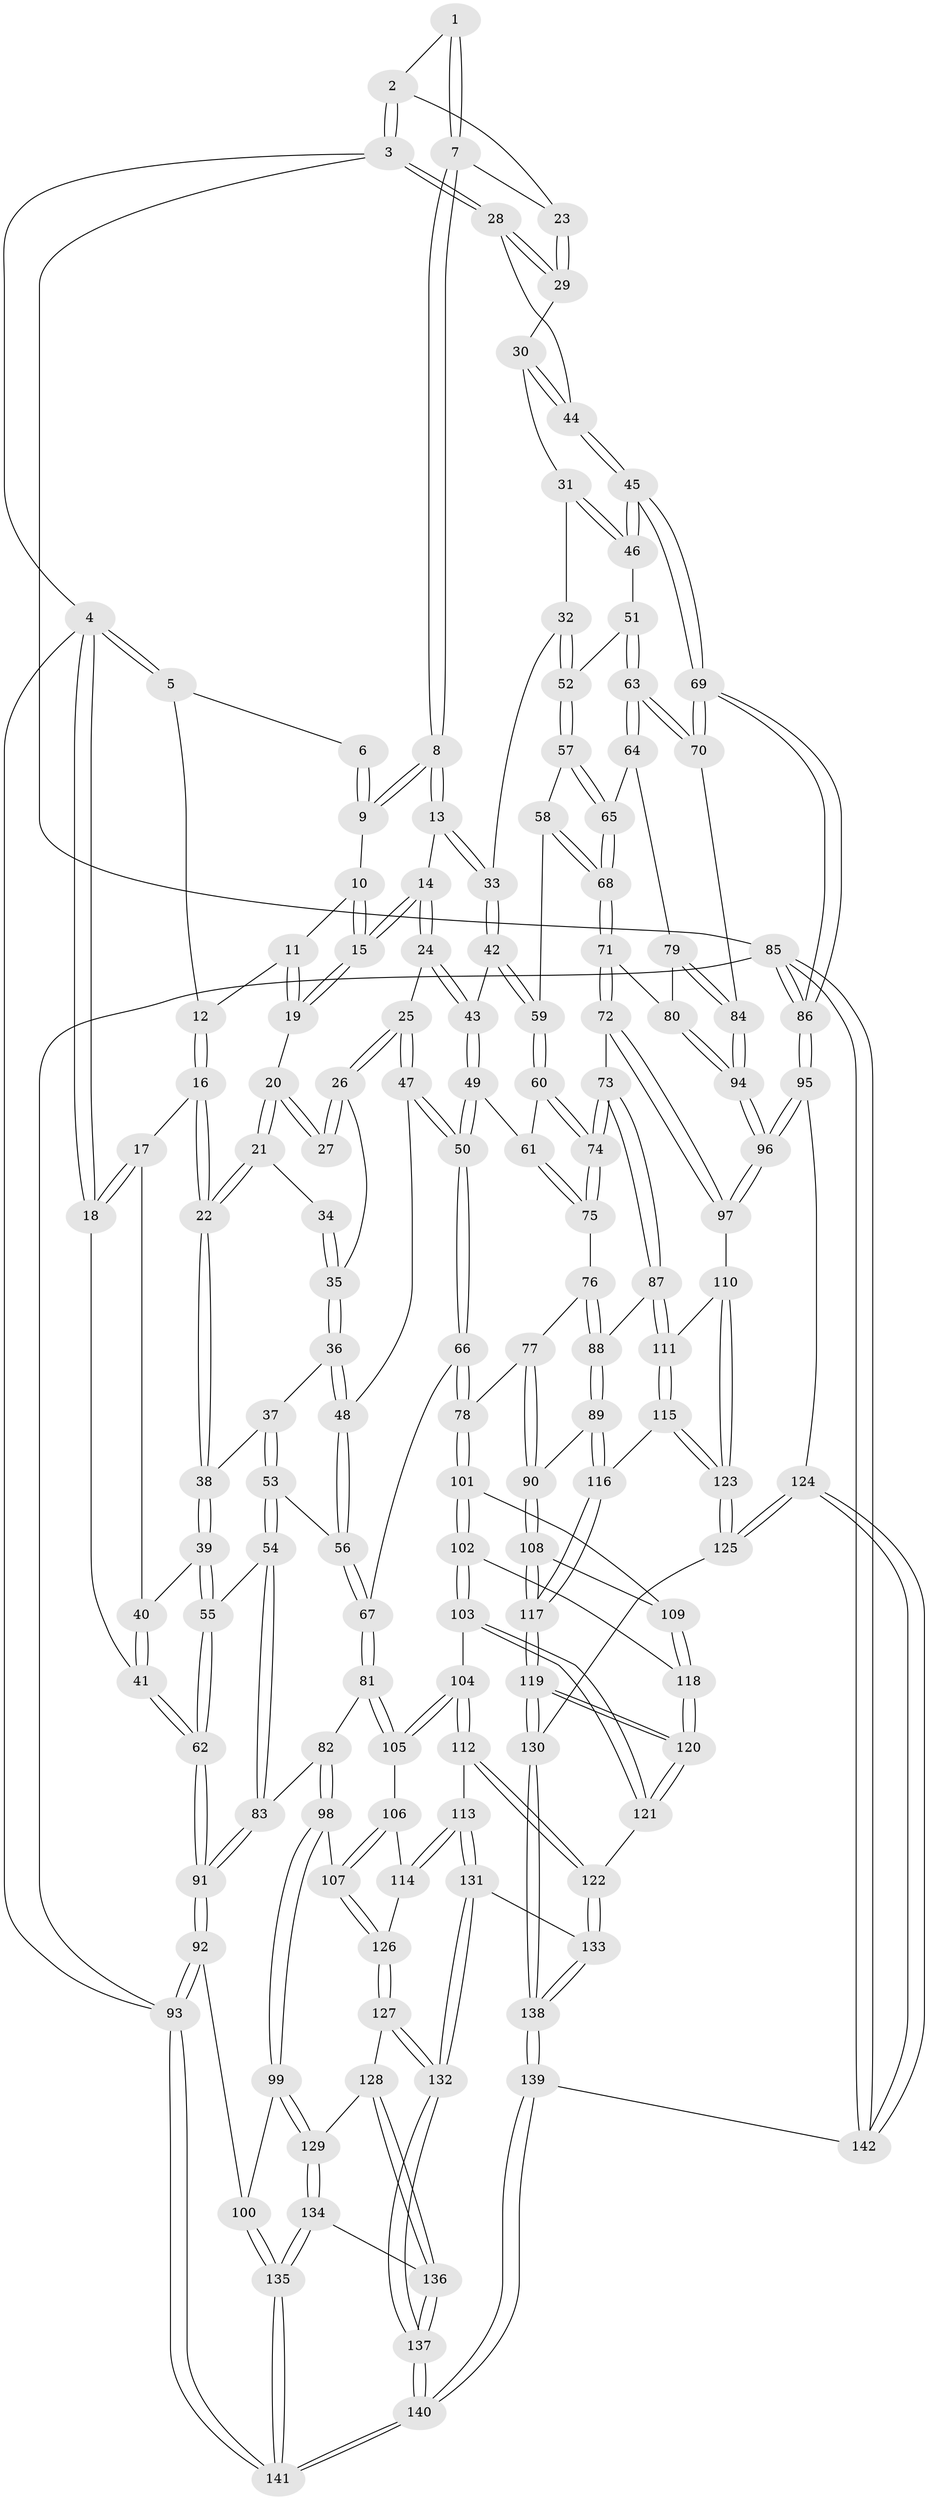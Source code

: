 // Generated by graph-tools (version 1.1) at 2025/51/03/09/25 03:51:07]
// undirected, 142 vertices, 352 edges
graph export_dot {
graph [start="1"]
  node [color=gray90,style=filled];
  1 [pos="+0.6052100013312133+0"];
  2 [pos="+1+0"];
  3 [pos="+1+0"];
  4 [pos="+0+0"];
  5 [pos="+0.08651656512998519+0"];
  6 [pos="+0.4810568910194574+0"];
  7 [pos="+0.6799473431176036+0.12070276891892968"];
  8 [pos="+0.6343561080479911+0.15232774591605336"];
  9 [pos="+0.475596667380857+0"];
  10 [pos="+0.4547515363692731+0"];
  11 [pos="+0.30240461473917424+0.08835167264486639"];
  12 [pos="+0.20786998179948585+0.04077497637479263"];
  13 [pos="+0.6231183127255577+0.16872856404653508"];
  14 [pos="+0.46884103209648736+0.13526903464673154"];
  15 [pos="+0.46040390780514084+0.12229784202533665"];
  16 [pos="+0.14703832402604394+0.1788594165254822"];
  17 [pos="+0.04324431989773844+0.16631339580674587"];
  18 [pos="+0+0"];
  19 [pos="+0.32425038495268516+0.12797234630380336"];
  20 [pos="+0.3239841432730815+0.1298669067458273"];
  21 [pos="+0.208104071391373+0.195067639002929"];
  22 [pos="+0.15719567791413044+0.19564149365631522"];
  23 [pos="+0.7890700529390545+0.10069619961632255"];
  24 [pos="+0.4203213749119751+0.2566335348154084"];
  25 [pos="+0.39561713810283156+0.27232684324893963"];
  26 [pos="+0.35894495611517424+0.2565211331452896"];
  27 [pos="+0.3286084717239333+0.19302428698607707"];
  28 [pos="+1+0.09785034696014898"];
  29 [pos="+0.8329043092320392+0.18638850820947883"];
  30 [pos="+0.8335490126431359+0.2076718672020528"];
  31 [pos="+0.8270731867216717+0.2493510935642845"];
  32 [pos="+0.8002169118836552+0.2881560137705892"];
  33 [pos="+0.6233040241891885+0.2735347436374192"];
  34 [pos="+0.24921329809366788+0.2054948774559098"];
  35 [pos="+0.2934117762770425+0.2806836941586159"];
  36 [pos="+0.2644688190660338+0.2990851051061042"];
  37 [pos="+0.1951763226820858+0.3068573637129291"];
  38 [pos="+0.16847796695085762+0.28503076976910496"];
  39 [pos="+0.0698216205840133+0.3384739909570806"];
  40 [pos="+0.042340767153866754+0.25624442822922155"];
  41 [pos="+0+0.3788884831091917"];
  42 [pos="+0.6215855102473096+0.27652771875978127"];
  43 [pos="+0.5986471145789829+0.29043816805928324"];
  44 [pos="+1+0.2986857224216115"];
  45 [pos="+1+0.3550421148918472"];
  46 [pos="+1+0.3436157843598182"];
  47 [pos="+0.4031206390422914+0.3761753196221163"];
  48 [pos="+0.31774565645276415+0.39682780198096107"];
  49 [pos="+0.5019296767621227+0.4450236001920556"];
  50 [pos="+0.47396872695877373+0.45295715422690025"];
  51 [pos="+0.8565609233023168+0.3747072008049648"];
  52 [pos="+0.8185695956638357+0.3779686741565322"];
  53 [pos="+0.21478659321065838+0.4685733163450435"];
  54 [pos="+0.1549959931302774+0.5157707211591739"];
  55 [pos="+0.06874700015652485+0.3397676959646306"];
  56 [pos="+0.23569313678067313+0.4666880674956486"];
  57 [pos="+0.8022936235082407+0.412381758183466"];
  58 [pos="+0.7442776325596877+0.4294121350826062"];
  59 [pos="+0.7066229703470154+0.43711380857294596"];
  60 [pos="+0.6812162598102484+0.4739172747467837"];
  61 [pos="+0.5616247261352738+0.4725292686596244"];
  62 [pos="+0+0.4156907681732006"];
  63 [pos="+0.9716224130239771+0.5042896889847286"];
  64 [pos="+0.9105333803317132+0.5009232904226337"];
  65 [pos="+0.8287005954882277+0.4527730702602985"];
  66 [pos="+0.42792364185445964+0.542605289169006"];
  67 [pos="+0.39550862770329426+0.5504178105362237"];
  68 [pos="+0.7911488913652376+0.5642469245499738"];
  69 [pos="+1+0.4331157947754868"];
  70 [pos="+0.9772834916992251+0.5048468233990465"];
  71 [pos="+0.7872818531436541+0.5820459101992006"];
  72 [pos="+0.7293261987965952+0.6039727896154764"];
  73 [pos="+0.7146692148251794+0.604463128221196"];
  74 [pos="+0.6997154596240065+0.5657895678557665"];
  75 [pos="+0.5838685791591499+0.5476214685287527"];
  76 [pos="+0.5796078746619171+0.57761507679932"];
  77 [pos="+0.5407497846367602+0.5972654003832235"];
  78 [pos="+0.4510123097965827+0.5774728101062067"];
  79 [pos="+0.851594003351934+0.5609236899333497"];
  80 [pos="+0.8094272256367468+0.5854426896899833"];
  81 [pos="+0.3541893579412403+0.5967158315006929"];
  82 [pos="+0.15221419298983552+0.5208654138091546"];
  83 [pos="+0.15214417509018133+0.520251517670947"];
  84 [pos="+0.9226568571340049+0.6092165534135645"];
  85 [pos="+1+1"];
  86 [pos="+1+0.9066544892392057"];
  87 [pos="+0.7009393908609015+0.6211392563978212"];
  88 [pos="+0.6600457372400089+0.6397091755010528"];
  89 [pos="+0.6516448849629268+0.6478114931267653"];
  90 [pos="+0.5744062884552973+0.6605097459431819"];
  91 [pos="+0+0.47124603214313066"];
  92 [pos="+0+0.6962770284797996"];
  93 [pos="+0+1"];
  94 [pos="+0.9043372226462177+0.6740459557314812"];
  95 [pos="+1+0.8426491218719308"];
  96 [pos="+0.9094873078669228+0.6965362676236866"];
  97 [pos="+0.8277431972350128+0.709875035622091"];
  98 [pos="+0.16054027321720946+0.6439917421190137"];
  99 [pos="+0.0656255299750634+0.7148347481763716"];
  100 [pos="+0.016266000205002948+0.7157932279875083"];
  101 [pos="+0.45460464937896927+0.5977757768287363"];
  102 [pos="+0.43260508867658515+0.7037131637207369"];
  103 [pos="+0.42910913384228117+0.7069352213104659"];
  104 [pos="+0.4121507045970427+0.716286507455852"];
  105 [pos="+0.31791317003628805+0.6450550425523355"];
  106 [pos="+0.3134659064536774+0.647419192961347"];
  107 [pos="+0.17507463027533599+0.6516272809114085"];
  108 [pos="+0.5443275076878864+0.6871795900329467"];
  109 [pos="+0.5337113799515592+0.6864025809362763"];
  110 [pos="+0.8077449229477341+0.7288172056744618"];
  111 [pos="+0.7256343180424641+0.7038872179305005"];
  112 [pos="+0.4053368933284584+0.7302282673687537"];
  113 [pos="+0.35316265742828706+0.7705807193552946"];
  114 [pos="+0.3217881305857085+0.7383793115778933"];
  115 [pos="+0.716077614805452+0.76322041077627"];
  116 [pos="+0.6325274341781573+0.7433598604597303"];
  117 [pos="+0.5889565144350656+0.78467971478828"];
  118 [pos="+0.49426154338384437+0.7157246247205246"];
  119 [pos="+0.5688550864316902+0.842933476797747"];
  120 [pos="+0.5145649651339855+0.8271557055034243"];
  121 [pos="+0.5112761065222472+0.8272145852780713"];
  122 [pos="+0.4637547250144152+0.8353032548371607"];
  123 [pos="+0.7603841365583582+0.8430819740844233"];
  124 [pos="+0.7800029444134181+0.8809175715626173"];
  125 [pos="+0.7627869139751372+0.8662190733587973"];
  126 [pos="+0.23332467219144262+0.758804888925256"];
  127 [pos="+0.23867750990296718+0.8174204910979939"];
  128 [pos="+0.22702732450338245+0.8206549606580966"];
  129 [pos="+0.10156048087748215+0.8017307214242853"];
  130 [pos="+0.5890103309922071+0.8741065328343108"];
  131 [pos="+0.3425602145977739+0.8599087949743383"];
  132 [pos="+0.3022766009256498+0.8721565625637594"];
  133 [pos="+0.3896874836136874+0.8742320410565905"];
  134 [pos="+0.09825444399365643+0.9064303068153462"];
  135 [pos="+0.038186542027602674+1"];
  136 [pos="+0.15395131220100636+0.8881700551005219"];
  137 [pos="+0.2753537944138822+0.9253037414365964"];
  138 [pos="+0.5186025683663593+1"];
  139 [pos="+0.5186545033675203+1"];
  140 [pos="+0.18873048090079536+1"];
  141 [pos="+0+1"];
  142 [pos="+0.7381204304126434+1"];
  1 -- 2;
  1 -- 7;
  1 -- 7;
  2 -- 3;
  2 -- 3;
  2 -- 23;
  3 -- 4;
  3 -- 28;
  3 -- 28;
  3 -- 85;
  4 -- 5;
  4 -- 5;
  4 -- 18;
  4 -- 18;
  4 -- 93;
  5 -- 6;
  5 -- 12;
  6 -- 9;
  6 -- 9;
  7 -- 8;
  7 -- 8;
  7 -- 23;
  8 -- 9;
  8 -- 9;
  8 -- 13;
  8 -- 13;
  9 -- 10;
  10 -- 11;
  10 -- 15;
  10 -- 15;
  11 -- 12;
  11 -- 19;
  11 -- 19;
  12 -- 16;
  12 -- 16;
  13 -- 14;
  13 -- 33;
  13 -- 33;
  14 -- 15;
  14 -- 15;
  14 -- 24;
  14 -- 24;
  15 -- 19;
  15 -- 19;
  16 -- 17;
  16 -- 22;
  16 -- 22;
  17 -- 18;
  17 -- 18;
  17 -- 40;
  18 -- 41;
  19 -- 20;
  20 -- 21;
  20 -- 21;
  20 -- 27;
  20 -- 27;
  21 -- 22;
  21 -- 22;
  21 -- 34;
  22 -- 38;
  22 -- 38;
  23 -- 29;
  23 -- 29;
  24 -- 25;
  24 -- 43;
  24 -- 43;
  25 -- 26;
  25 -- 26;
  25 -- 47;
  25 -- 47;
  26 -- 27;
  26 -- 27;
  26 -- 35;
  28 -- 29;
  28 -- 29;
  28 -- 44;
  29 -- 30;
  30 -- 31;
  30 -- 44;
  30 -- 44;
  31 -- 32;
  31 -- 46;
  31 -- 46;
  32 -- 33;
  32 -- 52;
  32 -- 52;
  33 -- 42;
  33 -- 42;
  34 -- 35;
  34 -- 35;
  35 -- 36;
  35 -- 36;
  36 -- 37;
  36 -- 48;
  36 -- 48;
  37 -- 38;
  37 -- 53;
  37 -- 53;
  38 -- 39;
  38 -- 39;
  39 -- 40;
  39 -- 55;
  39 -- 55;
  40 -- 41;
  40 -- 41;
  41 -- 62;
  41 -- 62;
  42 -- 43;
  42 -- 59;
  42 -- 59;
  43 -- 49;
  43 -- 49;
  44 -- 45;
  44 -- 45;
  45 -- 46;
  45 -- 46;
  45 -- 69;
  45 -- 69;
  46 -- 51;
  47 -- 48;
  47 -- 50;
  47 -- 50;
  48 -- 56;
  48 -- 56;
  49 -- 50;
  49 -- 50;
  49 -- 61;
  50 -- 66;
  50 -- 66;
  51 -- 52;
  51 -- 63;
  51 -- 63;
  52 -- 57;
  52 -- 57;
  53 -- 54;
  53 -- 54;
  53 -- 56;
  54 -- 55;
  54 -- 83;
  54 -- 83;
  55 -- 62;
  55 -- 62;
  56 -- 67;
  56 -- 67;
  57 -- 58;
  57 -- 65;
  57 -- 65;
  58 -- 59;
  58 -- 68;
  58 -- 68;
  59 -- 60;
  59 -- 60;
  60 -- 61;
  60 -- 74;
  60 -- 74;
  61 -- 75;
  61 -- 75;
  62 -- 91;
  62 -- 91;
  63 -- 64;
  63 -- 64;
  63 -- 70;
  63 -- 70;
  64 -- 65;
  64 -- 79;
  65 -- 68;
  65 -- 68;
  66 -- 67;
  66 -- 78;
  66 -- 78;
  67 -- 81;
  67 -- 81;
  68 -- 71;
  68 -- 71;
  69 -- 70;
  69 -- 70;
  69 -- 86;
  69 -- 86;
  70 -- 84;
  71 -- 72;
  71 -- 72;
  71 -- 80;
  72 -- 73;
  72 -- 97;
  72 -- 97;
  73 -- 74;
  73 -- 74;
  73 -- 87;
  73 -- 87;
  74 -- 75;
  74 -- 75;
  75 -- 76;
  76 -- 77;
  76 -- 88;
  76 -- 88;
  77 -- 78;
  77 -- 90;
  77 -- 90;
  78 -- 101;
  78 -- 101;
  79 -- 80;
  79 -- 84;
  79 -- 84;
  80 -- 94;
  80 -- 94;
  81 -- 82;
  81 -- 105;
  81 -- 105;
  82 -- 83;
  82 -- 98;
  82 -- 98;
  83 -- 91;
  83 -- 91;
  84 -- 94;
  84 -- 94;
  85 -- 86;
  85 -- 86;
  85 -- 142;
  85 -- 142;
  85 -- 93;
  86 -- 95;
  86 -- 95;
  87 -- 88;
  87 -- 111;
  87 -- 111;
  88 -- 89;
  88 -- 89;
  89 -- 90;
  89 -- 116;
  89 -- 116;
  90 -- 108;
  90 -- 108;
  91 -- 92;
  91 -- 92;
  92 -- 93;
  92 -- 93;
  92 -- 100;
  93 -- 141;
  93 -- 141;
  94 -- 96;
  94 -- 96;
  95 -- 96;
  95 -- 96;
  95 -- 124;
  96 -- 97;
  96 -- 97;
  97 -- 110;
  98 -- 99;
  98 -- 99;
  98 -- 107;
  99 -- 100;
  99 -- 129;
  99 -- 129;
  100 -- 135;
  100 -- 135;
  101 -- 102;
  101 -- 102;
  101 -- 109;
  102 -- 103;
  102 -- 103;
  102 -- 118;
  103 -- 104;
  103 -- 121;
  103 -- 121;
  104 -- 105;
  104 -- 105;
  104 -- 112;
  104 -- 112;
  105 -- 106;
  106 -- 107;
  106 -- 107;
  106 -- 114;
  107 -- 126;
  107 -- 126;
  108 -- 109;
  108 -- 117;
  108 -- 117;
  109 -- 118;
  109 -- 118;
  110 -- 111;
  110 -- 123;
  110 -- 123;
  111 -- 115;
  111 -- 115;
  112 -- 113;
  112 -- 122;
  112 -- 122;
  113 -- 114;
  113 -- 114;
  113 -- 131;
  113 -- 131;
  114 -- 126;
  115 -- 116;
  115 -- 123;
  115 -- 123;
  116 -- 117;
  116 -- 117;
  117 -- 119;
  117 -- 119;
  118 -- 120;
  118 -- 120;
  119 -- 120;
  119 -- 120;
  119 -- 130;
  119 -- 130;
  120 -- 121;
  120 -- 121;
  121 -- 122;
  122 -- 133;
  122 -- 133;
  123 -- 125;
  123 -- 125;
  124 -- 125;
  124 -- 125;
  124 -- 142;
  124 -- 142;
  125 -- 130;
  126 -- 127;
  126 -- 127;
  127 -- 128;
  127 -- 132;
  127 -- 132;
  128 -- 129;
  128 -- 136;
  128 -- 136;
  129 -- 134;
  129 -- 134;
  130 -- 138;
  130 -- 138;
  131 -- 132;
  131 -- 132;
  131 -- 133;
  132 -- 137;
  132 -- 137;
  133 -- 138;
  133 -- 138;
  134 -- 135;
  134 -- 135;
  134 -- 136;
  135 -- 141;
  135 -- 141;
  136 -- 137;
  136 -- 137;
  137 -- 140;
  137 -- 140;
  138 -- 139;
  138 -- 139;
  139 -- 140;
  139 -- 140;
  139 -- 142;
  140 -- 141;
  140 -- 141;
}
